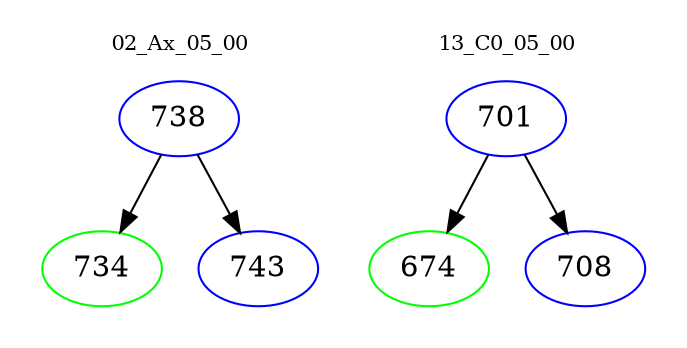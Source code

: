 digraph{
subgraph cluster_0 {
color = white
label = "02_Ax_05_00";
fontsize=10;
T0_738 [label="738", color="blue"]
T0_738 -> T0_734 [color="black"]
T0_734 [label="734", color="green"]
T0_738 -> T0_743 [color="black"]
T0_743 [label="743", color="blue"]
}
subgraph cluster_1 {
color = white
label = "13_C0_05_00";
fontsize=10;
T1_701 [label="701", color="blue"]
T1_701 -> T1_674 [color="black"]
T1_674 [label="674", color="green"]
T1_701 -> T1_708 [color="black"]
T1_708 [label="708", color="blue"]
}
}
